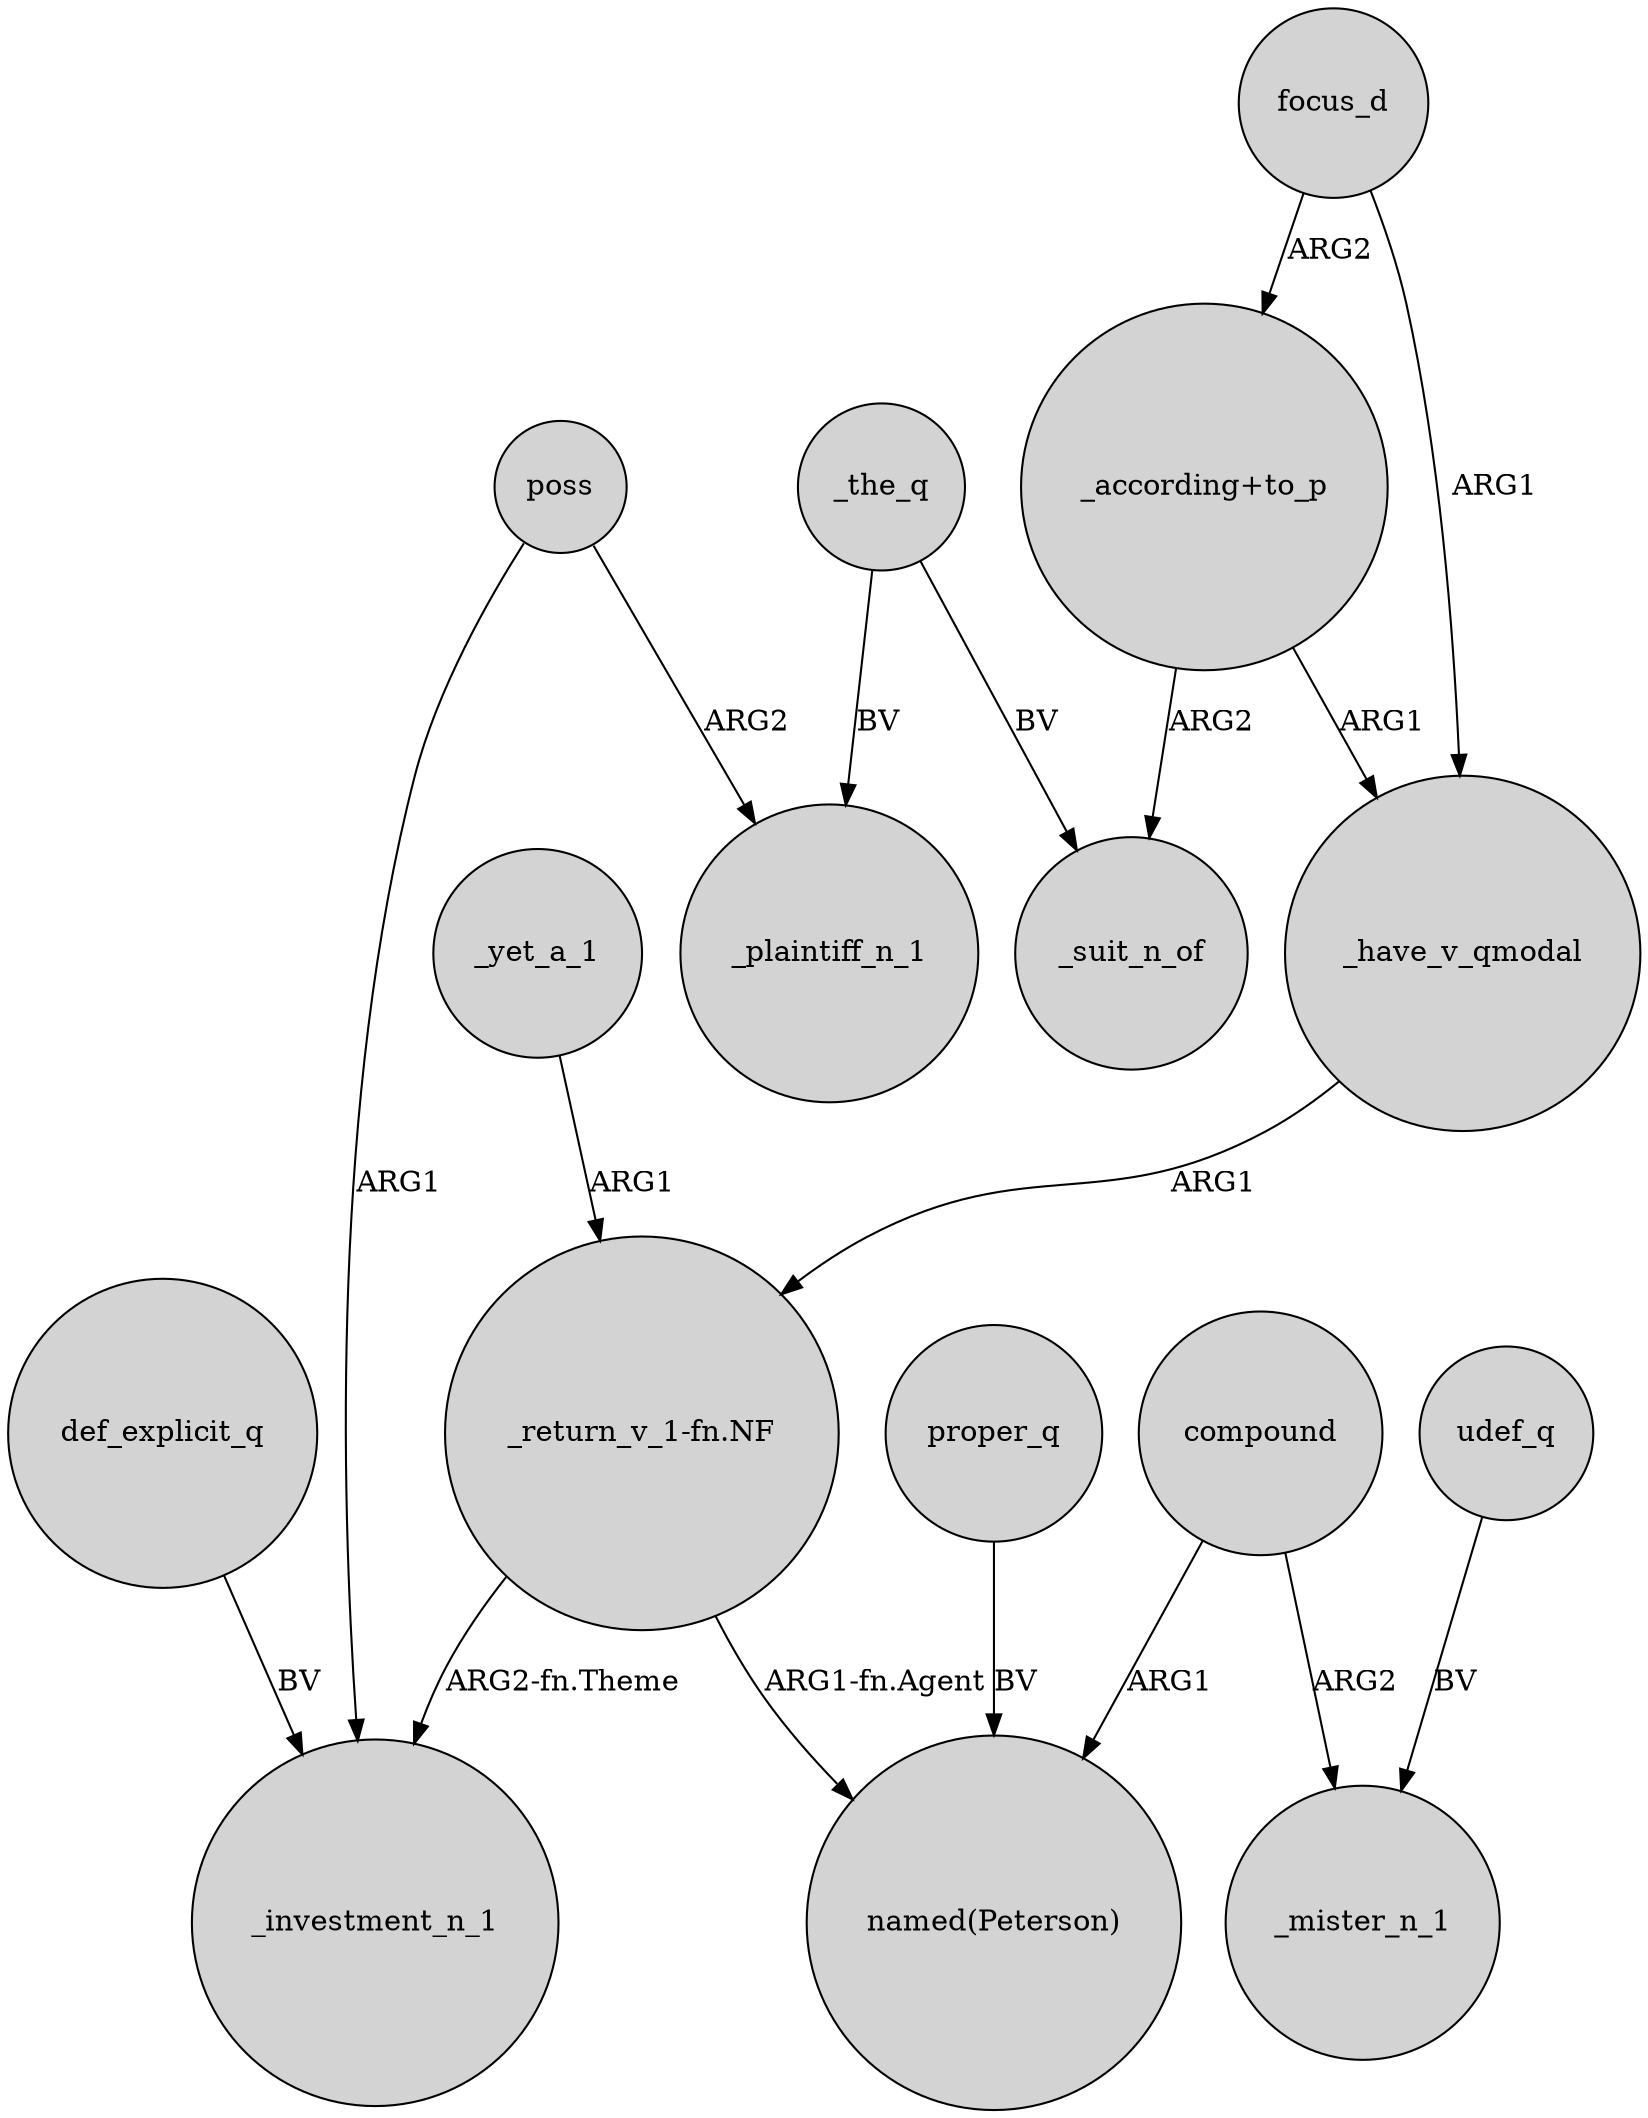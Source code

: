 digraph {
	node [shape=circle style=filled]
	_yet_a_1 -> "_return_v_1-fn.NF" [label=ARG1]
	"_return_v_1-fn.NF" -> _investment_n_1 [label="ARG2-fn.Theme"]
	udef_q -> _mister_n_1 [label=BV]
	_have_v_qmodal -> "_return_v_1-fn.NF" [label=ARG1]
	focus_d -> _have_v_qmodal [label=ARG1]
	proper_q -> "named(Peterson)" [label=BV]
	"_according+to_p" -> _have_v_qmodal [label=ARG1]
	compound -> "named(Peterson)" [label=ARG1]
	def_explicit_q -> _investment_n_1 [label=BV]
	poss -> _plaintiff_n_1 [label=ARG2]
	poss -> _investment_n_1 [label=ARG1]
	_the_q -> _plaintiff_n_1 [label=BV]
	"_return_v_1-fn.NF" -> "named(Peterson)" [label="ARG1-fn.Agent"]
	focus_d -> "_according+to_p" [label=ARG2]
	compound -> _mister_n_1 [label=ARG2]
	_the_q -> _suit_n_of [label=BV]
	"_according+to_p" -> _suit_n_of [label=ARG2]
}

